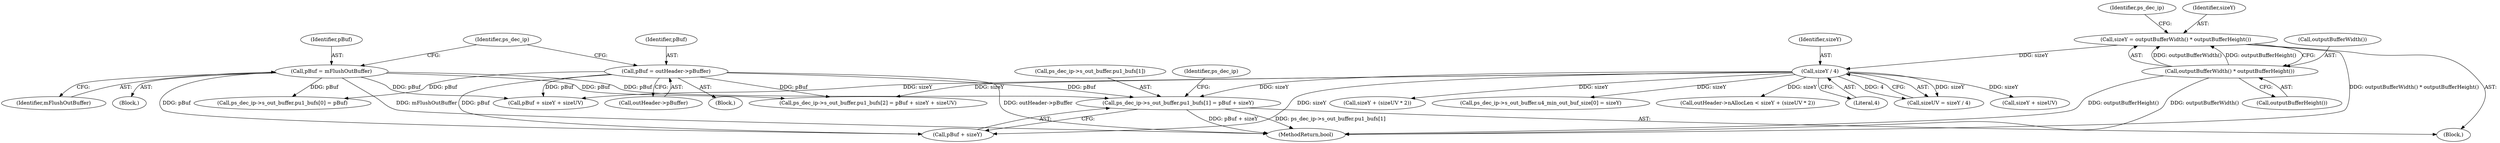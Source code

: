 digraph "0_Android_918eeaa29d99d257282fafec931b4bda0e3bae12_2@array" {
"1000247" [label="(Call,ps_dec_ip->s_out_buffer.pu1_bufs[1] = pBuf + sizeY)"];
"1000235" [label="(Call,pBuf = mFlushOutBuffer)"];
"1000228" [label="(Call,pBuf = outHeader->pBuffer)"];
"1000178" [label="(Call,sizeY / 4)"];
"1000110" [label="(Call,sizeY = outputBufferWidth() * outputBufferHeight())"];
"1000112" [label="(Call,outputBufferWidth() * outputBufferHeight())"];
"1000228" [label="(Call,pBuf = outHeader->pBuffer)"];
"1000180" [label="(Literal,4)"];
"1000237" [label="(Identifier,mFlushOutBuffer)"];
"1000268" [label="(Call,sizeY + sizeUV)"];
"1000110" [label="(Call,sizeY = outputBufferWidth() * outputBufferHeight())"];
"1000235" [label="(Call,pBuf = mFlushOutBuffer)"];
"1000108" [label="(Block,)"];
"1000242" [label="(Identifier,ps_dec_ip)"];
"1000118" [label="(Identifier,ps_dec_ip)"];
"1000176" [label="(Call,sizeUV = sizeY / 4)"];
"1000266" [label="(Call,pBuf + sizeY + sizeUV)"];
"1000258" [label="(Call,ps_dec_ip->s_out_buffer.pu1_bufs[2] = pBuf + sizeY + sizeUV)"];
"1000113" [label="(Call,outputBufferWidth())"];
"1000111" [label="(Identifier,sizeY)"];
"1000280" [label="(MethodReturn,bool)"];
"1000112" [label="(Call,outputBufferWidth() * outputBufferHeight())"];
"1000229" [label="(Identifier,pBuf)"];
"1000230" [label="(Call,outHeader->pBuffer)"];
"1000211" [label="(Block,)"];
"1000238" [label="(Call,ps_dec_ip->s_out_buffer.pu1_bufs[0] = pBuf)"];
"1000178" [label="(Call,sizeY / 4)"];
"1000248" [label="(Call,ps_dec_ip->s_out_buffer.pu1_bufs[1])"];
"1000236" [label="(Identifier,pBuf)"];
"1000247" [label="(Call,ps_dec_ip->s_out_buffer.pu1_bufs[1] = pBuf + sizeY)"];
"1000234" [label="(Block,)"];
"1000217" [label="(Call,sizeY + (sizeUV * 2))"];
"1000114" [label="(Call,outputBufferHeight())"];
"1000255" [label="(Call,pBuf + sizeY)"];
"1000181" [label="(Call,ps_dec_ip->s_out_buffer.u4_min_out_buf_size[0] = sizeY)"];
"1000213" [label="(Call,outHeader->nAllocLen < sizeY + (sizeUV * 2))"];
"1000179" [label="(Identifier,sizeY)"];
"1000262" [label="(Identifier,ps_dec_ip)"];
"1000247" -> "1000108"  [label="AST: "];
"1000247" -> "1000255"  [label="CFG: "];
"1000248" -> "1000247"  [label="AST: "];
"1000255" -> "1000247"  [label="AST: "];
"1000262" -> "1000247"  [label="CFG: "];
"1000247" -> "1000280"  [label="DDG: ps_dec_ip->s_out_buffer.pu1_bufs[1]"];
"1000247" -> "1000280"  [label="DDG: pBuf + sizeY"];
"1000235" -> "1000247"  [label="DDG: pBuf"];
"1000228" -> "1000247"  [label="DDG: pBuf"];
"1000178" -> "1000247"  [label="DDG: sizeY"];
"1000235" -> "1000234"  [label="AST: "];
"1000235" -> "1000237"  [label="CFG: "];
"1000236" -> "1000235"  [label="AST: "];
"1000237" -> "1000235"  [label="AST: "];
"1000242" -> "1000235"  [label="CFG: "];
"1000235" -> "1000280"  [label="DDG: mFlushOutBuffer"];
"1000235" -> "1000238"  [label="DDG: pBuf"];
"1000235" -> "1000255"  [label="DDG: pBuf"];
"1000235" -> "1000258"  [label="DDG: pBuf"];
"1000235" -> "1000266"  [label="DDG: pBuf"];
"1000228" -> "1000211"  [label="AST: "];
"1000228" -> "1000230"  [label="CFG: "];
"1000229" -> "1000228"  [label="AST: "];
"1000230" -> "1000228"  [label="AST: "];
"1000242" -> "1000228"  [label="CFG: "];
"1000228" -> "1000280"  [label="DDG: outHeader->pBuffer"];
"1000228" -> "1000238"  [label="DDG: pBuf"];
"1000228" -> "1000255"  [label="DDG: pBuf"];
"1000228" -> "1000258"  [label="DDG: pBuf"];
"1000228" -> "1000266"  [label="DDG: pBuf"];
"1000178" -> "1000176"  [label="AST: "];
"1000178" -> "1000180"  [label="CFG: "];
"1000179" -> "1000178"  [label="AST: "];
"1000180" -> "1000178"  [label="AST: "];
"1000176" -> "1000178"  [label="CFG: "];
"1000178" -> "1000176"  [label="DDG: sizeY"];
"1000178" -> "1000176"  [label="DDG: 4"];
"1000110" -> "1000178"  [label="DDG: sizeY"];
"1000178" -> "1000181"  [label="DDG: sizeY"];
"1000178" -> "1000213"  [label="DDG: sizeY"];
"1000178" -> "1000217"  [label="DDG: sizeY"];
"1000178" -> "1000255"  [label="DDG: sizeY"];
"1000178" -> "1000258"  [label="DDG: sizeY"];
"1000178" -> "1000266"  [label="DDG: sizeY"];
"1000178" -> "1000268"  [label="DDG: sizeY"];
"1000110" -> "1000108"  [label="AST: "];
"1000110" -> "1000112"  [label="CFG: "];
"1000111" -> "1000110"  [label="AST: "];
"1000112" -> "1000110"  [label="AST: "];
"1000118" -> "1000110"  [label="CFG: "];
"1000110" -> "1000280"  [label="DDG: outputBufferWidth() * outputBufferHeight()"];
"1000112" -> "1000110"  [label="DDG: outputBufferWidth()"];
"1000112" -> "1000110"  [label="DDG: outputBufferHeight()"];
"1000112" -> "1000114"  [label="CFG: "];
"1000113" -> "1000112"  [label="AST: "];
"1000114" -> "1000112"  [label="AST: "];
"1000112" -> "1000280"  [label="DDG: outputBufferHeight()"];
"1000112" -> "1000280"  [label="DDG: outputBufferWidth()"];
}
